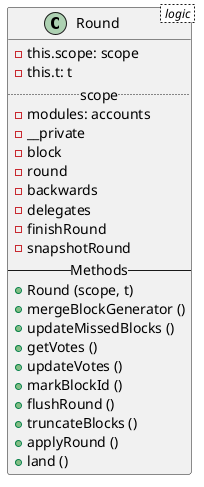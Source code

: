 @startuml
class Round < logic > {
  - this.scope: scope
	- this.t: t
  .. scope ..
  - modules: accounts
  - __private
  - block
  - round
  - backwards
  - delegates
  - finishRound
  - snapshotRound
  -- Methods --
  + Round (scope, t)
  + mergeBlockGenerator ()
  + updateMissedBlocks ()
  + getVotes ()
  + updateVotes ()
  + markBlockId ()
  + flushRound ()
  + truncateBlocks ()
  + applyRound ()
  + land ()
}
@endtuml
